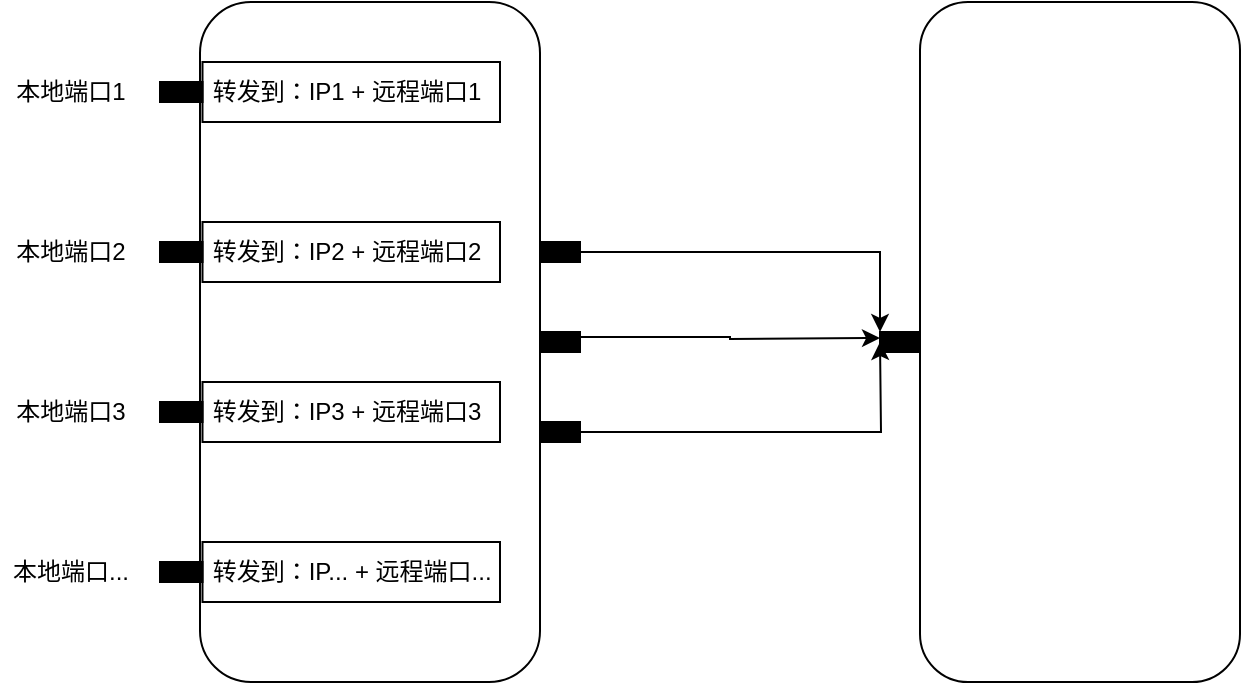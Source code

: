 <mxfile version="16.2.4" type="github">
  <diagram id="ZvBWjjgQ0p8d6c_FjP97" name="Page-1">
    <mxGraphModel dx="2062" dy="1132" grid="1" gridSize="10" guides="1" tooltips="1" connect="1" arrows="1" fold="1" page="1" pageScale="1" pageWidth="100000" pageHeight="200000" math="0" shadow="0">
      <root>
        <mxCell id="0" />
        <mxCell id="1" parent="0" />
        <mxCell id="Z9xgoCtB_bgihMzi4D6J-1" value="" style="rounded=1;whiteSpace=wrap;html=1;" vertex="1" parent="1">
          <mxGeometry x="400" y="260" width="170" height="340" as="geometry" />
        </mxCell>
        <mxCell id="Z9xgoCtB_bgihMzi4D6J-7" value="" style="group" vertex="1" connectable="0" parent="1">
          <mxGeometry x="380" y="290" width="170" height="30" as="geometry" />
        </mxCell>
        <mxCell id="Z9xgoCtB_bgihMzi4D6J-2" value="&amp;nbsp;转发到：IP1 + 远程端口1" style="rounded=0;whiteSpace=wrap;html=1;align=left;" vertex="1" parent="Z9xgoCtB_bgihMzi4D6J-7">
          <mxGeometry x="21.25" width="148.75" height="30" as="geometry" />
        </mxCell>
        <mxCell id="Z9xgoCtB_bgihMzi4D6J-5" value="" style="rounded=0;whiteSpace=wrap;html=1;fillColor=#000000;" vertex="1" parent="Z9xgoCtB_bgihMzi4D6J-7">
          <mxGeometry y="10" width="21.25" height="10" as="geometry" />
        </mxCell>
        <mxCell id="Z9xgoCtB_bgihMzi4D6J-8" value="本地端口1" style="text;html=1;resizable=0;autosize=1;align=center;verticalAlign=middle;points=[];fillColor=none;strokeColor=none;rounded=0;" vertex="1" parent="1">
          <mxGeometry x="300" y="295" width="70" height="20" as="geometry" />
        </mxCell>
        <mxCell id="Z9xgoCtB_bgihMzi4D6J-10" value="" style="group" vertex="1" connectable="0" parent="1">
          <mxGeometry x="380" y="450" width="170" height="30" as="geometry" />
        </mxCell>
        <mxCell id="Z9xgoCtB_bgihMzi4D6J-11" value="&amp;nbsp;转发到：IP3 + 远程端口3" style="rounded=0;whiteSpace=wrap;html=1;align=left;" vertex="1" parent="Z9xgoCtB_bgihMzi4D6J-10">
          <mxGeometry x="21.25" width="148.75" height="30" as="geometry" />
        </mxCell>
        <mxCell id="Z9xgoCtB_bgihMzi4D6J-12" value="" style="rounded=0;whiteSpace=wrap;html=1;fillColor=#000000;" vertex="1" parent="Z9xgoCtB_bgihMzi4D6J-10">
          <mxGeometry y="10" width="21.25" height="10" as="geometry" />
        </mxCell>
        <mxCell id="Z9xgoCtB_bgihMzi4D6J-13" value="" style="group" vertex="1" connectable="0" parent="1">
          <mxGeometry x="380" y="370" width="170" height="30" as="geometry" />
        </mxCell>
        <mxCell id="Z9xgoCtB_bgihMzi4D6J-14" value="&amp;nbsp;转发到：IP2 + 远程端口2" style="rounded=0;whiteSpace=wrap;html=1;align=left;" vertex="1" parent="Z9xgoCtB_bgihMzi4D6J-13">
          <mxGeometry x="21.25" width="148.75" height="30" as="geometry" />
        </mxCell>
        <mxCell id="Z9xgoCtB_bgihMzi4D6J-15" value="" style="rounded=0;whiteSpace=wrap;html=1;fillColor=#000000;" vertex="1" parent="Z9xgoCtB_bgihMzi4D6J-13">
          <mxGeometry y="10" width="21.25" height="10" as="geometry" />
        </mxCell>
        <mxCell id="Z9xgoCtB_bgihMzi4D6J-17" value="" style="group" vertex="1" connectable="0" parent="1">
          <mxGeometry x="380" y="530" width="170" height="30" as="geometry" />
        </mxCell>
        <mxCell id="Z9xgoCtB_bgihMzi4D6J-18" value="&amp;nbsp;转发到：IP... + 远程端口..." style="rounded=0;whiteSpace=wrap;html=1;align=left;" vertex="1" parent="Z9xgoCtB_bgihMzi4D6J-17">
          <mxGeometry x="21.25" width="148.75" height="30" as="geometry" />
        </mxCell>
        <mxCell id="Z9xgoCtB_bgihMzi4D6J-19" value="" style="rounded=0;whiteSpace=wrap;html=1;fillColor=#000000;" vertex="1" parent="Z9xgoCtB_bgihMzi4D6J-17">
          <mxGeometry y="10" width="21.25" height="10" as="geometry" />
        </mxCell>
        <mxCell id="Z9xgoCtB_bgihMzi4D6J-20" value="本地端口2" style="text;html=1;resizable=0;autosize=1;align=center;verticalAlign=middle;points=[];fillColor=none;strokeColor=none;rounded=0;" vertex="1" parent="1">
          <mxGeometry x="300" y="375" width="70" height="20" as="geometry" />
        </mxCell>
        <mxCell id="Z9xgoCtB_bgihMzi4D6J-21" value="本地端口3" style="text;html=1;resizable=0;autosize=1;align=center;verticalAlign=middle;points=[];fillColor=none;strokeColor=none;rounded=0;" vertex="1" parent="1">
          <mxGeometry x="300" y="455" width="70" height="20" as="geometry" />
        </mxCell>
        <mxCell id="Z9xgoCtB_bgihMzi4D6J-22" value="本地端口..." style="text;html=1;resizable=0;autosize=1;align=center;verticalAlign=middle;points=[];fillColor=none;strokeColor=none;rounded=0;" vertex="1" parent="1">
          <mxGeometry x="300" y="535" width="70" height="20" as="geometry" />
        </mxCell>
        <mxCell id="Z9xgoCtB_bgihMzi4D6J-23" value="" style="rounded=1;whiteSpace=wrap;html=1;" vertex="1" parent="1">
          <mxGeometry x="760" y="260" width="160" height="340" as="geometry" />
        </mxCell>
        <mxCell id="Z9xgoCtB_bgihMzi4D6J-31" style="edgeStyle=orthogonalEdgeStyle;rounded=0;orthogonalLoop=1;jettySize=auto;html=1;exitX=1;exitY=0.5;exitDx=0;exitDy=0;entryX=0;entryY=0;entryDx=0;entryDy=0;" edge="1" parent="1" source="Z9xgoCtB_bgihMzi4D6J-24" target="Z9xgoCtB_bgihMzi4D6J-30">
          <mxGeometry relative="1" as="geometry" />
        </mxCell>
        <mxCell id="Z9xgoCtB_bgihMzi4D6J-24" value="" style="rounded=0;whiteSpace=wrap;html=1;fillColor=#000000;" vertex="1" parent="1">
          <mxGeometry x="570" y="380" width="20" height="10" as="geometry" />
        </mxCell>
        <mxCell id="Z9xgoCtB_bgihMzi4D6J-32" style="edgeStyle=orthogonalEdgeStyle;rounded=0;orthogonalLoop=1;jettySize=auto;html=1;exitX=1;exitY=0.25;exitDx=0;exitDy=0;" edge="1" parent="1" source="Z9xgoCtB_bgihMzi4D6J-25">
          <mxGeometry relative="1" as="geometry">
            <mxPoint x="740" y="428" as="targetPoint" />
          </mxGeometry>
        </mxCell>
        <mxCell id="Z9xgoCtB_bgihMzi4D6J-25" value="" style="rounded=0;whiteSpace=wrap;html=1;fillColor=#000000;" vertex="1" parent="1">
          <mxGeometry x="570" y="425" width="20" height="10" as="geometry" />
        </mxCell>
        <mxCell id="Z9xgoCtB_bgihMzi4D6J-33" style="edgeStyle=orthogonalEdgeStyle;rounded=0;orthogonalLoop=1;jettySize=auto;html=1;exitX=1;exitY=0.5;exitDx=0;exitDy=0;" edge="1" parent="1" source="Z9xgoCtB_bgihMzi4D6J-26">
          <mxGeometry relative="1" as="geometry">
            <mxPoint x="740" y="430" as="targetPoint" />
          </mxGeometry>
        </mxCell>
        <mxCell id="Z9xgoCtB_bgihMzi4D6J-26" value="" style="rounded=0;whiteSpace=wrap;html=1;fillColor=#000000;" vertex="1" parent="1">
          <mxGeometry x="570" y="470" width="20" height="10" as="geometry" />
        </mxCell>
        <mxCell id="Z9xgoCtB_bgihMzi4D6J-30" value="" style="rounded=0;whiteSpace=wrap;html=1;fillColor=#000000;" vertex="1" parent="1">
          <mxGeometry x="740" y="425" width="20" height="10" as="geometry" />
        </mxCell>
      </root>
    </mxGraphModel>
  </diagram>
</mxfile>
